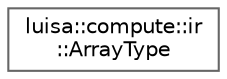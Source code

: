 digraph "类继承关系图"
{
 // LATEX_PDF_SIZE
  bgcolor="transparent";
  edge [fontname=Helvetica,fontsize=10,labelfontname=Helvetica,labelfontsize=10];
  node [fontname=Helvetica,fontsize=10,shape=box,height=0.2,width=0.4];
  rankdir="LR";
  Node0 [id="Node000000",label="luisa::compute::ir\l::ArrayType",height=0.2,width=0.4,color="grey40", fillcolor="white", style="filled",URL="$structluisa_1_1compute_1_1ir_1_1_array_type.html",tooltip=" "];
}

